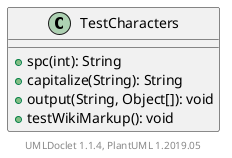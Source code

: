 @startuml

    class TestCharacters [[TestCharacters.html]] {
        +spc(int): String
        +capitalize(String): String
        +output(String, Object[]): void
        +testWikiMarkup(): void
    }


    center footer UMLDoclet 1.1.4, PlantUML 1.2019.05
@enduml
